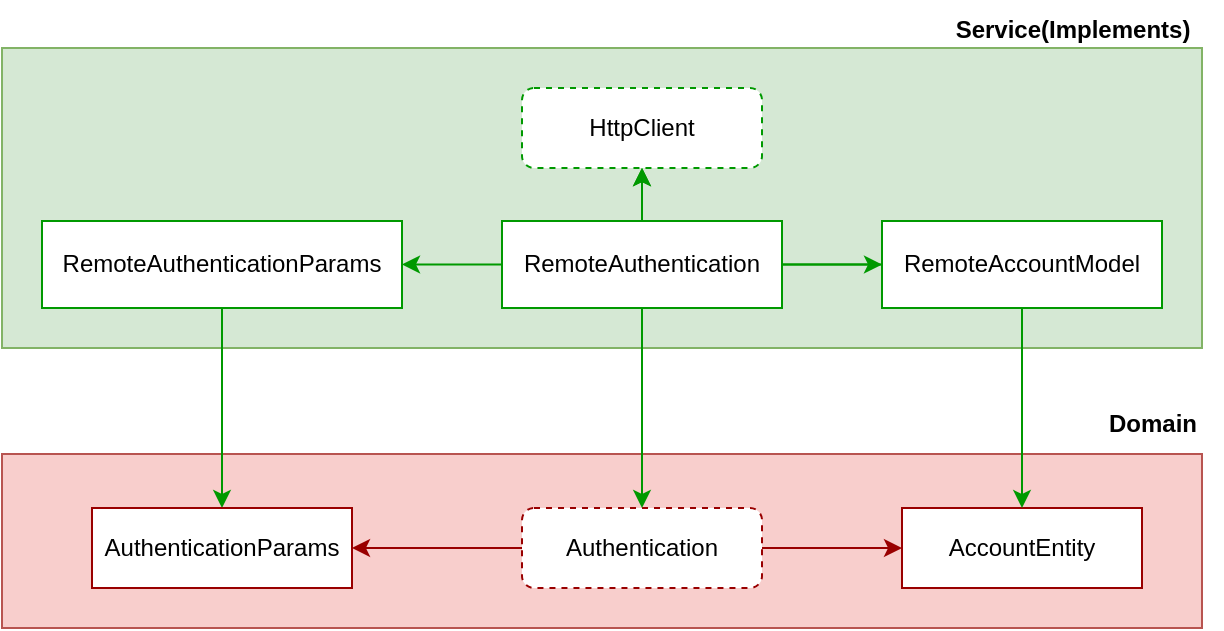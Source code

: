 <mxfile version="20.0.3" type="github"><diagram id="xp2k2yEoacHLA-R72gTE" name="Page-1"><mxGraphModel dx="953" dy="527" grid="1" gridSize="10" guides="1" tooltips="1" connect="0" arrows="1" fold="1" page="1" pageScale="1" pageWidth="850" pageHeight="1100" math="0" shadow="0"><root><mxCell id="0"/><mxCell id="1" parent="0"/><mxCell id="-_0yIz5kQHRdiEa7arz6-6" value="" style="rounded=0;whiteSpace=wrap;html=1;fillColor=#d5e8d4;strokeColor=#82b366;" vertex="1" parent="1"><mxGeometry x="160" y="140" width="600" height="150" as="geometry"/></mxCell><mxCell id="-_0yIz5kQHRdiEa7arz6-10" value="" style="rounded=0;whiteSpace=wrap;html=1;fillColor=#f8cecc;strokeColor=#b85450;" vertex="1" parent="1"><mxGeometry x="160" y="343" width="600" height="87" as="geometry"/></mxCell><mxCell id="-_0yIz5kQHRdiEa7arz6-11" value="" style="edgeStyle=orthogonalEdgeStyle;rounded=0;orthogonalLoop=1;jettySize=auto;html=1;strokeColor=#990000;" edge="1" parent="1" source="-_0yIz5kQHRdiEa7arz6-12" target="-_0yIz5kQHRdiEa7arz6-14"><mxGeometry relative="1" as="geometry"/></mxCell><mxCell id="-_0yIz5kQHRdiEa7arz6-29" value="" style="edgeStyle=orthogonalEdgeStyle;rounded=0;orthogonalLoop=1;jettySize=auto;html=1;strokeColor=#990000;" edge="1" parent="1" source="-_0yIz5kQHRdiEa7arz6-12" target="-_0yIz5kQHRdiEa7arz6-28"><mxGeometry relative="1" as="geometry"/></mxCell><mxCell id="-_0yIz5kQHRdiEa7arz6-12" value="Authentication" style="rounded=1;whiteSpace=wrap;html=1;dashed=1;strokeColor=#990000;" vertex="1" parent="1"><mxGeometry x="420" y="370" width="120" height="40" as="geometry"/></mxCell><mxCell id="-_0yIz5kQHRdiEa7arz6-13" value="Domain" style="text;html=1;align=center;verticalAlign=middle;resizable=0;points=[];autosize=1;strokeColor=none;fillColor=none;fontStyle=1" vertex="1" parent="1"><mxGeometry x="700" y="313" width="70" height="30" as="geometry"/></mxCell><mxCell id="-_0yIz5kQHRdiEa7arz6-14" value="AccountEntity" style="rounded=0;whiteSpace=wrap;html=1;strokeColor=#990000;" vertex="1" parent="1"><mxGeometry x="610" y="370" width="120" height="40" as="geometry"/></mxCell><mxCell id="-_0yIz5kQHRdiEa7arz6-19" style="edgeStyle=orthogonalEdgeStyle;rounded=0;orthogonalLoop=1;jettySize=auto;html=1;strokeColor=#009900;fillColor=#d5e8d4;" edge="1" parent="1" source="-_0yIz5kQHRdiEa7arz6-8" target="-_0yIz5kQHRdiEa7arz6-14"><mxGeometry relative="1" as="geometry"/></mxCell><mxCell id="-_0yIz5kQHRdiEa7arz6-20" style="edgeStyle=orthogonalEdgeStyle;rounded=0;orthogonalLoop=1;jettySize=auto;html=1;entryX=0.5;entryY=0;entryDx=0;entryDy=0;strokeColor=#009900;fillColor=#d5e8d4;" edge="1" parent="1" source="-_0yIz5kQHRdiEa7arz6-8" target="-_0yIz5kQHRdiEa7arz6-12"><mxGeometry relative="1" as="geometry"/></mxCell><mxCell id="-_0yIz5kQHRdiEa7arz6-7" value="Service(Implements)" style="text;html=1;align=center;verticalAlign=middle;resizable=0;points=[];autosize=1;strokeColor=none;fillColor=none;fontStyle=1" vertex="1" parent="1"><mxGeometry x="625" y="116" width="140" height="30" as="geometry"/></mxCell><mxCell id="-_0yIz5kQHRdiEa7arz6-23" value="" style="edgeStyle=orthogonalEdgeStyle;rounded=0;orthogonalLoop=1;jettySize=auto;html=1;strokeColor=#82b366;fillColor=#d5e8d4;" edge="1" parent="1" source="-_0yIz5kQHRdiEa7arz6-8" target="-_0yIz5kQHRdiEa7arz6-22"><mxGeometry relative="1" as="geometry"/></mxCell><mxCell id="-_0yIz5kQHRdiEa7arz6-25" value="" style="edgeStyle=orthogonalEdgeStyle;rounded=0;orthogonalLoop=1;jettySize=auto;html=1;strokeColor=#009900;fillColor=#d5e8d4;" edge="1" parent="1" source="-_0yIz5kQHRdiEa7arz6-8" target="-_0yIz5kQHRdiEa7arz6-24"><mxGeometry relative="1" as="geometry"/></mxCell><mxCell id="-_0yIz5kQHRdiEa7arz6-27" value="" style="edgeStyle=orthogonalEdgeStyle;rounded=0;orthogonalLoop=1;jettySize=auto;html=1;strokeColor=#009900;fillColor=#d5e8d4;" edge="1" parent="1" source="-_0yIz5kQHRdiEa7arz6-8" target="-_0yIz5kQHRdiEa7arz6-26"><mxGeometry relative="1" as="geometry"/></mxCell><mxCell id="-_0yIz5kQHRdiEa7arz6-35" value="" style="edgeStyle=orthogonalEdgeStyle;rounded=0;orthogonalLoop=1;jettySize=auto;html=1;strokeColor=#009900;" edge="1" parent="1" source="-_0yIz5kQHRdiEa7arz6-8" target="-_0yIz5kQHRdiEa7arz6-22"><mxGeometry relative="1" as="geometry"/></mxCell><mxCell id="-_0yIz5kQHRdiEa7arz6-36" value="" style="edgeStyle=orthogonalEdgeStyle;rounded=0;orthogonalLoop=1;jettySize=auto;html=1;strokeColor=#009900;" edge="1" parent="1" source="-_0yIz5kQHRdiEa7arz6-8" target="-_0yIz5kQHRdiEa7arz6-22"><mxGeometry relative="1" as="geometry"/></mxCell><mxCell id="-_0yIz5kQHRdiEa7arz6-8" value="RemoteAuthentication" style="rounded=0;whiteSpace=wrap;html=1;strokeColor=#009900;" vertex="1" parent="1"><mxGeometry x="410" y="226.5" width="140" height="43.5" as="geometry"/></mxCell><mxCell id="-_0yIz5kQHRdiEa7arz6-22" value="HttpClient" style="rounded=1;whiteSpace=wrap;html=1;dashed=1;strokeColor=#009900;" vertex="1" parent="1"><mxGeometry x="420" y="160" width="120" height="40" as="geometry"/></mxCell><mxCell id="-_0yIz5kQHRdiEa7arz6-24" value="RemoteAccountModel" style="rounded=0;whiteSpace=wrap;html=1;strokeColor=#009900;" vertex="1" parent="1"><mxGeometry x="600" y="226.5" width="140" height="43.5" as="geometry"/></mxCell><mxCell id="-_0yIz5kQHRdiEa7arz6-30" style="edgeStyle=orthogonalEdgeStyle;rounded=0;orthogonalLoop=1;jettySize=auto;html=1;strokeColor=#009900;fillColor=#d5e8d4;" edge="1" parent="1" source="-_0yIz5kQHRdiEa7arz6-26" target="-_0yIz5kQHRdiEa7arz6-28"><mxGeometry relative="1" as="geometry"/></mxCell><mxCell id="-_0yIz5kQHRdiEa7arz6-26" value="RemoteAuthenticationParams" style="rounded=0;whiteSpace=wrap;html=1;strokeColor=#009900;" vertex="1" parent="1"><mxGeometry x="180" y="226.5" width="180" height="43.5" as="geometry"/></mxCell><mxCell id="-_0yIz5kQHRdiEa7arz6-28" value="AuthenticationParams" style="rounded=0;whiteSpace=wrap;html=1;strokeColor=#990000;" vertex="1" parent="1"><mxGeometry x="205" y="370" width="130" height="40" as="geometry"/></mxCell></root></mxGraphModel></diagram></mxfile>
